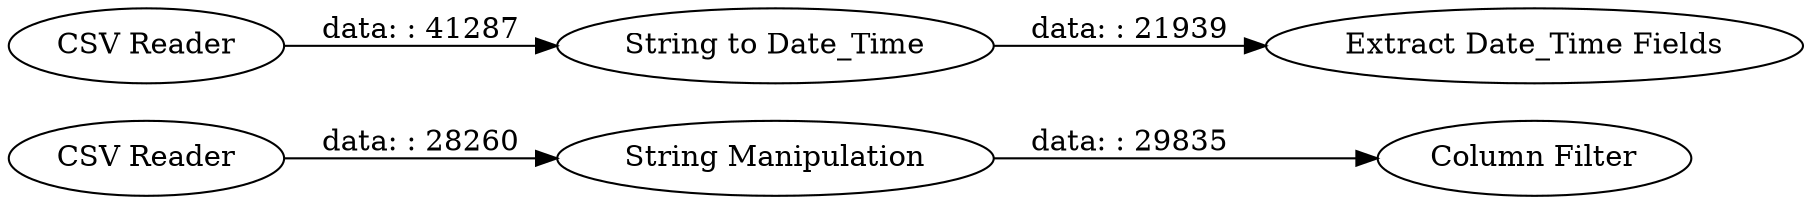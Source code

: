 digraph {
	"3149567109835721837_5" [label="String Manipulation"]
	"3149567109835721837_6" [label="Column Filter"]
	"3149567109835721837_1" [label="CSV Reader"]
	"3149567109835721837_2" [label="CSV Reader"]
	"3149567109835721837_4" [label="Extract Date_Time Fields"]
	"3149567109835721837_3" [label="String to Date_Time"]
	"3149567109835721837_5" -> "3149567109835721837_6" [label="data: : 29835"]
	"3149567109835721837_1" -> "3149567109835721837_3" [label="data: : 41287"]
	"3149567109835721837_3" -> "3149567109835721837_4" [label="data: : 21939"]
	"3149567109835721837_2" -> "3149567109835721837_5" [label="data: : 28260"]
	rankdir=LR
}
